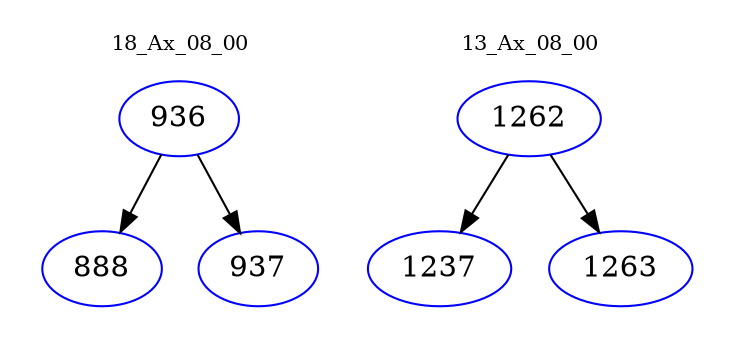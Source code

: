 digraph{
subgraph cluster_0 {
color = white
label = "18_Ax_08_00";
fontsize=10;
T0_936 [label="936", color="blue"]
T0_936 -> T0_888 [color="black"]
T0_888 [label="888", color="blue"]
T0_936 -> T0_937 [color="black"]
T0_937 [label="937", color="blue"]
}
subgraph cluster_1 {
color = white
label = "13_Ax_08_00";
fontsize=10;
T1_1262 [label="1262", color="blue"]
T1_1262 -> T1_1237 [color="black"]
T1_1237 [label="1237", color="blue"]
T1_1262 -> T1_1263 [color="black"]
T1_1263 [label="1263", color="blue"]
}
}
